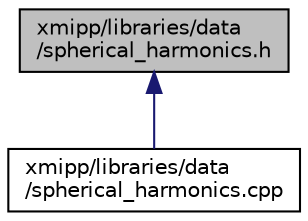 digraph "xmipp/libraries/data/spherical_harmonics.h"
{
  edge [fontname="Helvetica",fontsize="10",labelfontname="Helvetica",labelfontsize="10"];
  node [fontname="Helvetica",fontsize="10",shape=record];
  Node31 [label="xmipp/libraries/data\l/spherical_harmonics.h",height=0.2,width=0.4,color="black", fillcolor="grey75", style="filled", fontcolor="black"];
  Node31 -> Node32 [dir="back",color="midnightblue",fontsize="10",style="solid",fontname="Helvetica"];
  Node32 [label="xmipp/libraries/data\l/spherical_harmonics.cpp",height=0.2,width=0.4,color="black", fillcolor="white", style="filled",URL="$spherical__harmonics_8cpp.html"];
}
